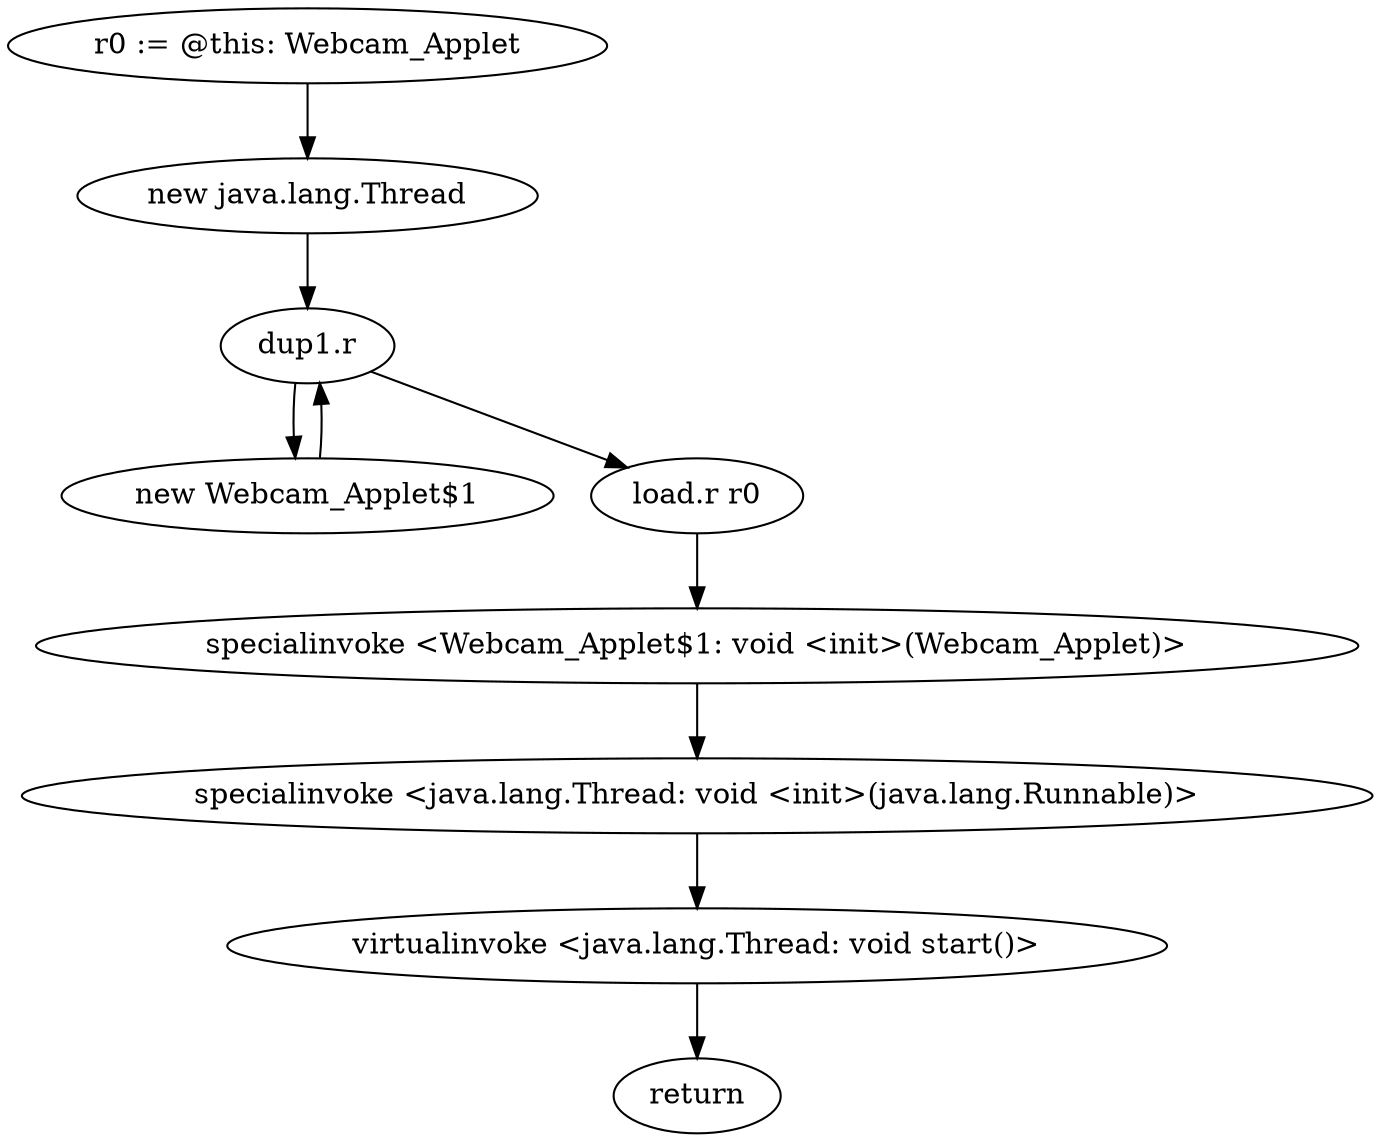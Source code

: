 digraph "" {
    "r0 := @this: Webcam_Applet"
    "new java.lang.Thread"
    "r0 := @this: Webcam_Applet"->"new java.lang.Thread";
    "dup1.r"
    "new java.lang.Thread"->"dup1.r";
    "new Webcam_Applet$1"
    "dup1.r"->"new Webcam_Applet$1";
    "new Webcam_Applet$1"->"dup1.r";
    "load.r r0"
    "dup1.r"->"load.r r0";
    "specialinvoke <Webcam_Applet$1: void <init>(Webcam_Applet)>"
    "load.r r0"->"specialinvoke <Webcam_Applet$1: void <init>(Webcam_Applet)>";
    "specialinvoke <java.lang.Thread: void <init>(java.lang.Runnable)>"
    "specialinvoke <Webcam_Applet$1: void <init>(Webcam_Applet)>"->"specialinvoke <java.lang.Thread: void <init>(java.lang.Runnable)>";
    "virtualinvoke <java.lang.Thread: void start()>"
    "specialinvoke <java.lang.Thread: void <init>(java.lang.Runnable)>"->"virtualinvoke <java.lang.Thread: void start()>";
    "return"
    "virtualinvoke <java.lang.Thread: void start()>"->"return";
}
